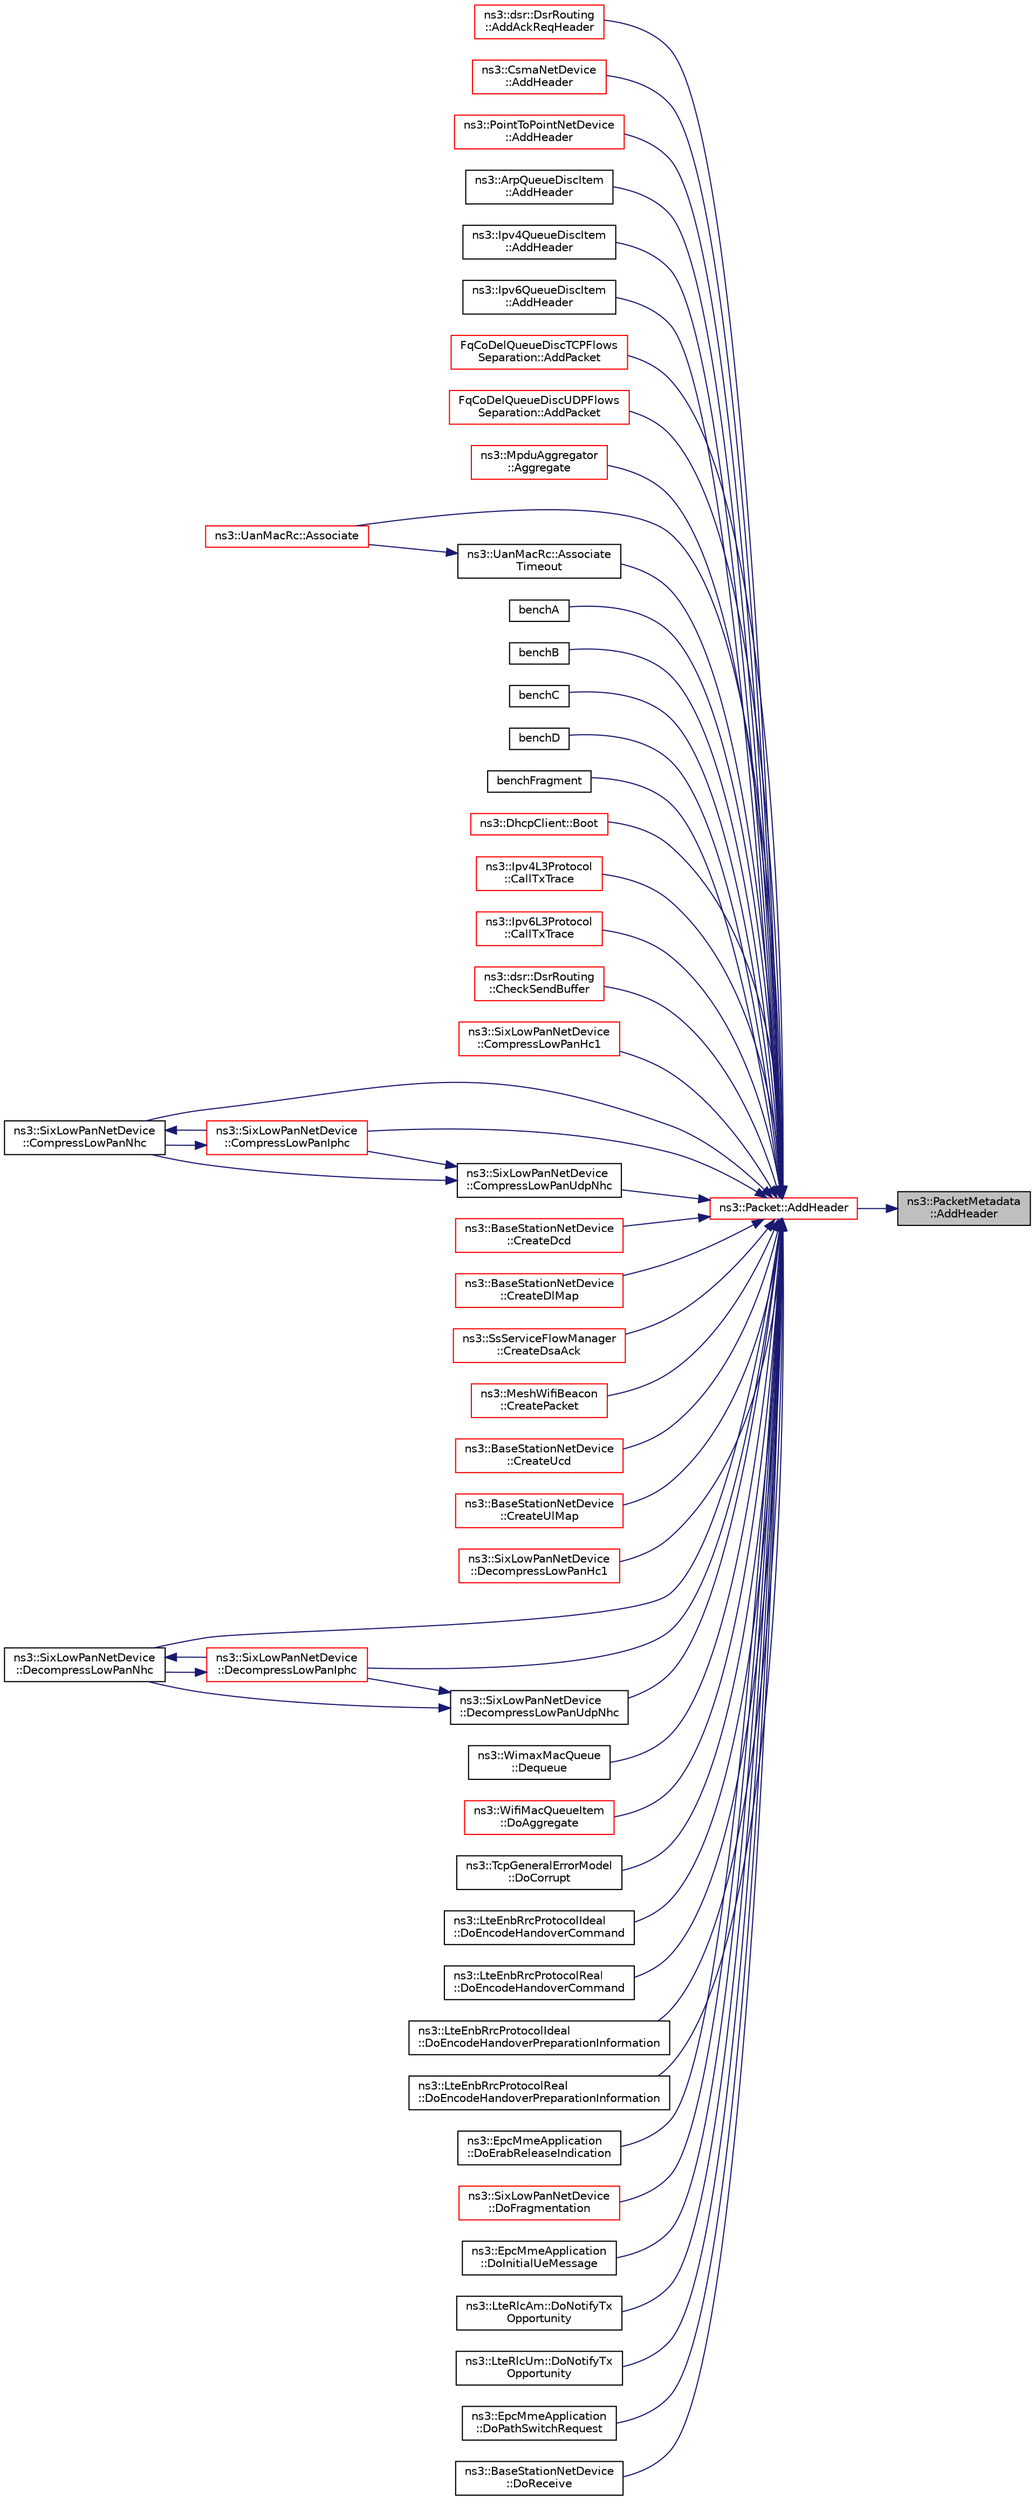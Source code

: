digraph "ns3::PacketMetadata::AddHeader"
{
 // LATEX_PDF_SIZE
  edge [fontname="Helvetica",fontsize="10",labelfontname="Helvetica",labelfontsize="10"];
  node [fontname="Helvetica",fontsize="10",shape=record];
  rankdir="RL";
  Node1 [label="ns3::PacketMetadata\l::AddHeader",height=0.2,width=0.4,color="black", fillcolor="grey75", style="filled", fontcolor="black",tooltip="Add an header."];
  Node1 -> Node2 [dir="back",color="midnightblue",fontsize="10",style="solid",fontname="Helvetica"];
  Node2 [label="ns3::Packet::AddHeader",height=0.2,width=0.4,color="red", fillcolor="white", style="filled",URL="$classns3_1_1_packet.html#a465108c595a0bc592095cbcab1832ed8",tooltip="Add header to this packet."];
  Node2 -> Node3 [dir="back",color="midnightblue",fontsize="10",style="solid",fontname="Helvetica"];
  Node3 [label="ns3::dsr::DsrRouting\l::AddAckReqHeader",height=0.2,width=0.4,color="red", fillcolor="white", style="filled",URL="$classns3_1_1dsr_1_1_dsr_routing.html#a8ce910f1c56dc238ff98117c784c4541",tooltip="This function is called to add ack request header for network acknowledgement."];
  Node2 -> Node26 [dir="back",color="midnightblue",fontsize="10",style="solid",fontname="Helvetica"];
  Node26 [label="ns3::CsmaNetDevice\l::AddHeader",height=0.2,width=0.4,color="red", fillcolor="white", style="filled",URL="$classns3_1_1_csma_net_device.html#a736bf6ce5851ace677f8fc693a92855c",tooltip="Adds the necessary headers and trailers to a packet of data in order to respect the packet type."];
  Node2 -> Node29 [dir="back",color="midnightblue",fontsize="10",style="solid",fontname="Helvetica"];
  Node29 [label="ns3::PointToPointNetDevice\l::AddHeader",height=0.2,width=0.4,color="red", fillcolor="white", style="filled",URL="$classns3_1_1_point_to_point_net_device.html#a041de407f1f7fac39ba2c961f857fedb",tooltip="Adds the necessary headers and trailers to a packet of data in order to respect the protocol implemen..."];
  Node2 -> Node31 [dir="back",color="midnightblue",fontsize="10",style="solid",fontname="Helvetica"];
  Node31 [label="ns3::ArpQueueDiscItem\l::AddHeader",height=0.2,width=0.4,color="black", fillcolor="white", style="filled",URL="$classns3_1_1_arp_queue_disc_item.html#a7bf1c37bc6b9af40c9fe16bfb4a92fcc",tooltip="Add the header to the packet."];
  Node2 -> Node32 [dir="back",color="midnightblue",fontsize="10",style="solid",fontname="Helvetica"];
  Node32 [label="ns3::Ipv4QueueDiscItem\l::AddHeader",height=0.2,width=0.4,color="black", fillcolor="white", style="filled",URL="$classns3_1_1_ipv4_queue_disc_item.html#a935709924d746dddbdc4d82e7a4a751d",tooltip="Add the header to the packet."];
  Node2 -> Node33 [dir="back",color="midnightblue",fontsize="10",style="solid",fontname="Helvetica"];
  Node33 [label="ns3::Ipv6QueueDiscItem\l::AddHeader",height=0.2,width=0.4,color="black", fillcolor="white", style="filled",URL="$classns3_1_1_ipv6_queue_disc_item.html#a265d5b2e270107d4a243b0af10f01ac7",tooltip="Add the header to the packet."];
  Node2 -> Node34 [dir="back",color="midnightblue",fontsize="10",style="solid",fontname="Helvetica"];
  Node34 [label="FqCoDelQueueDiscTCPFlows\lSeparation::AddPacket",height=0.2,width=0.4,color="red", fillcolor="white", style="filled",URL="$class_fq_co_del_queue_disc_t_c_p_flows_separation.html#ae3d3e59d786d4cc53a9140ac1a870a4b",tooltip=" "];
  Node2 -> Node36 [dir="back",color="midnightblue",fontsize="10",style="solid",fontname="Helvetica"];
  Node36 [label="FqCoDelQueueDiscUDPFlows\lSeparation::AddPacket",height=0.2,width=0.4,color="red", fillcolor="white", style="filled",URL="$class_fq_co_del_queue_disc_u_d_p_flows_separation.html#a632c0fbc4d46616fedb0b9ab9f75e769",tooltip=" "];
  Node2 -> Node38 [dir="back",color="midnightblue",fontsize="10",style="solid",fontname="Helvetica"];
  Node38 [label="ns3::MpduAggregator\l::Aggregate",height=0.2,width=0.4,color="red", fillcolor="white", style="filled",URL="$classns3_1_1_mpdu_aggregator.html#a8e4e158ca23bbd3141f8c584dcb7a5dc",tooltip="Aggregate an MPDU to an A-MPDU."];
  Node2 -> Node72 [dir="back",color="midnightblue",fontsize="10",style="solid",fontname="Helvetica"];
  Node72 [label="ns3::UanMacRc::Associate",height=0.2,width=0.4,color="red", fillcolor="white", style="filled",URL="$classns3_1_1_uan_mac_rc.html#ad0c89fbba2f362b7915cd33809cbad14",tooltip="Associate with a gateway by sending the first GWPING."];
  Node2 -> Node74 [dir="back",color="midnightblue",fontsize="10",style="solid",fontname="Helvetica"];
  Node74 [label="ns3::UanMacRc::Associate\lTimeout",height=0.2,width=0.4,color="black", fillcolor="white", style="filled",URL="$classns3_1_1_uan_mac_rc.html#af23682ff6db736c6a2c9eceae8252cd2",tooltip="Periodically retry association."];
  Node74 -> Node72 [dir="back",color="midnightblue",fontsize="10",style="solid",fontname="Helvetica"];
  Node2 -> Node75 [dir="back",color="midnightblue",fontsize="10",style="solid",fontname="Helvetica"];
  Node75 [label="benchA",height=0.2,width=0.4,color="black", fillcolor="white", style="filled",URL="$bench-packets_8cc.html#a8dec890013c3163ad1ef5504b69c6649",tooltip=" "];
  Node2 -> Node76 [dir="back",color="midnightblue",fontsize="10",style="solid",fontname="Helvetica"];
  Node76 [label="benchB",height=0.2,width=0.4,color="black", fillcolor="white", style="filled",URL="$bench-packets_8cc.html#a23d31548f9c46cb96e61b348dd0866f4",tooltip=" "];
  Node2 -> Node77 [dir="back",color="midnightblue",fontsize="10",style="solid",fontname="Helvetica"];
  Node77 [label="benchC",height=0.2,width=0.4,color="black", fillcolor="white", style="filled",URL="$bench-packets_8cc.html#a5613722f6b404b5eab9952d35cb27aea",tooltip=" "];
  Node2 -> Node78 [dir="back",color="midnightblue",fontsize="10",style="solid",fontname="Helvetica"];
  Node78 [label="benchD",height=0.2,width=0.4,color="black", fillcolor="white", style="filled",URL="$bench-packets_8cc.html#a634d9ba79419175aa50058585770b0b6",tooltip=" "];
  Node2 -> Node79 [dir="back",color="midnightblue",fontsize="10",style="solid",fontname="Helvetica"];
  Node79 [label="benchFragment",height=0.2,width=0.4,color="black", fillcolor="white", style="filled",URL="$bench-packets_8cc.html#a6cabc7d91c4117351e595e4bb94b141d",tooltip=" "];
  Node2 -> Node80 [dir="back",color="midnightblue",fontsize="10",style="solid",fontname="Helvetica"];
  Node80 [label="ns3::DhcpClient::Boot",height=0.2,width=0.4,color="red", fillcolor="white", style="filled",URL="$classns3_1_1_dhcp_client.html#a722283f15dedcb758b71d9846867e16e",tooltip="Sends DHCP DISCOVER and changes the client state to WAIT_OFFER."];
  Node2 -> Node89 [dir="back",color="midnightblue",fontsize="10",style="solid",fontname="Helvetica"];
  Node89 [label="ns3::Ipv4L3Protocol\l::CallTxTrace",height=0.2,width=0.4,color="red", fillcolor="white", style="filled",URL="$classns3_1_1_ipv4_l3_protocol.html#a04cbb7540c6f22a2870f118715b6a703",tooltip="Make a copy of the packet, add the header and invoke the TX trace callback."];
  Node2 -> Node102 [dir="back",color="midnightblue",fontsize="10",style="solid",fontname="Helvetica"];
  Node102 [label="ns3::Ipv6L3Protocol\l::CallTxTrace",height=0.2,width=0.4,color="red", fillcolor="white", style="filled",URL="$classns3_1_1_ipv6_l3_protocol.html#a40e29e34a97639ad1caad6b64e732454",tooltip="Make a copy of the packet, add the header and invoke the TX trace callback."];
  Node2 -> Node5 [dir="back",color="midnightblue",fontsize="10",style="solid",fontname="Helvetica"];
  Node5 [label="ns3::dsr::DsrRouting\l::CheckSendBuffer",height=0.2,width=0.4,color="red", fillcolor="white", style="filled",URL="$classns3_1_1dsr_1_1_dsr_routing.html#a03ace9023e9fe58434dc004123c7d9e0",tooltip="Check the send buffer of packets with route when send buffer timer expire."];
  Node2 -> Node112 [dir="back",color="midnightblue",fontsize="10",style="solid",fontname="Helvetica"];
  Node112 [label="ns3::SixLowPanNetDevice\l::CompressLowPanHc1",height=0.2,width=0.4,color="red", fillcolor="white", style="filled",URL="$classns3_1_1_six_low_pan_net_device.html#a0e1957fbfb793cd011b4b3f89c550b8f",tooltip="Compress the headers according to HC1 compression."];
  Node2 -> Node116 [dir="back",color="midnightblue",fontsize="10",style="solid",fontname="Helvetica"];
  Node116 [label="ns3::SixLowPanNetDevice\l::CompressLowPanIphc",height=0.2,width=0.4,color="red", fillcolor="white", style="filled",URL="$classns3_1_1_six_low_pan_net_device.html#a67bf1501ba018d90c5bdb442371a3722",tooltip="Compress the headers according to IPHC compression."];
  Node116 -> Node117 [dir="back",color="midnightblue",fontsize="10",style="solid",fontname="Helvetica"];
  Node117 [label="ns3::SixLowPanNetDevice\l::CompressLowPanNhc",height=0.2,width=0.4,color="black", fillcolor="white", style="filled",URL="$classns3_1_1_six_low_pan_net_device.html#a41d34fd1612e7e6911614fadfef6ab67",tooltip="Compress the headers according to NHC compression."];
  Node117 -> Node116 [dir="back",color="midnightblue",fontsize="10",style="solid",fontname="Helvetica"];
  Node2 -> Node117 [dir="back",color="midnightblue",fontsize="10",style="solid",fontname="Helvetica"];
  Node2 -> Node118 [dir="back",color="midnightblue",fontsize="10",style="solid",fontname="Helvetica"];
  Node118 [label="ns3::SixLowPanNetDevice\l::CompressLowPanUdpNhc",height=0.2,width=0.4,color="black", fillcolor="white", style="filled",URL="$classns3_1_1_six_low_pan_net_device.html#aa163cb1c6e2c82e208692f9bae9b5189",tooltip="Compress the headers according to NHC compression."];
  Node118 -> Node116 [dir="back",color="midnightblue",fontsize="10",style="solid",fontname="Helvetica"];
  Node118 -> Node117 [dir="back",color="midnightblue",fontsize="10",style="solid",fontname="Helvetica"];
  Node2 -> Node119 [dir="back",color="midnightblue",fontsize="10",style="solid",fontname="Helvetica"];
  Node119 [label="ns3::BaseStationNetDevice\l::CreateDcd",height=0.2,width=0.4,color="red", fillcolor="white", style="filled",URL="$classns3_1_1_base_station_net_device.html#a4228fe5a44d28453e2a1188ac4d31e8d",tooltip="Create DCD."];
  Node2 -> Node129 [dir="back",color="midnightblue",fontsize="10",style="solid",fontname="Helvetica"];
  Node129 [label="ns3::BaseStationNetDevice\l::CreateDlMap",height=0.2,width=0.4,color="red", fillcolor="white", style="filled",URL="$classns3_1_1_base_station_net_device.html#ab03962233fca4f8e6581c87ce34b8170",tooltip="Create DL map."];
  Node2 -> Node130 [dir="back",color="midnightblue",fontsize="10",style="solid",fontname="Helvetica"];
  Node130 [label="ns3::SsServiceFlowManager\l::CreateDsaAck",height=0.2,width=0.4,color="red", fillcolor="white", style="filled",URL="$classns3_1_1_ss_service_flow_manager.html#aa1284d53599ef6f1c4ba3f7dd3ac8f09",tooltip="Create DSA ack."];
  Node2 -> Node132 [dir="back",color="midnightblue",fontsize="10",style="solid",fontname="Helvetica"];
  Node132 [label="ns3::MeshWifiBeacon\l::CreatePacket",height=0.2,width=0.4,color="red", fillcolor="white", style="filled",URL="$classns3_1_1_mesh_wifi_beacon.html#a826279378f1756d0f201bae17bbdae90",tooltip="Create frame = { beacon header + all information elements sorted by ElementId () }."];
  Node2 -> Node137 [dir="back",color="midnightblue",fontsize="10",style="solid",fontname="Helvetica"];
  Node137 [label="ns3::BaseStationNetDevice\l::CreateUcd",height=0.2,width=0.4,color="red", fillcolor="white", style="filled",URL="$classns3_1_1_base_station_net_device.html#abdd5d28aac407818503b3ffae29bd1de",tooltip="Create UCD."];
  Node2 -> Node138 [dir="back",color="midnightblue",fontsize="10",style="solid",fontname="Helvetica"];
  Node138 [label="ns3::BaseStationNetDevice\l::CreateUlMap",height=0.2,width=0.4,color="red", fillcolor="white", style="filled",URL="$classns3_1_1_base_station_net_device.html#a73d0eb6a57169fc627126d2e37de9f20",tooltip="Create UL map."];
  Node2 -> Node139 [dir="back",color="midnightblue",fontsize="10",style="solid",fontname="Helvetica"];
  Node139 [label="ns3::SixLowPanNetDevice\l::DecompressLowPanHc1",height=0.2,width=0.4,color="red", fillcolor="white", style="filled",URL="$classns3_1_1_six_low_pan_net_device.html#a649ef9717609424699311ea61c8e3fc8",tooltip="Decompress the headers according to HC1 compression."];
  Node2 -> Node143 [dir="back",color="midnightblue",fontsize="10",style="solid",fontname="Helvetica"];
  Node143 [label="ns3::SixLowPanNetDevice\l::DecompressLowPanIphc",height=0.2,width=0.4,color="red", fillcolor="white", style="filled",URL="$classns3_1_1_six_low_pan_net_device.html#ae861be68db1b554cc3e5ea5e263b12ed",tooltip="Decompress the headers according to IPHC compression."];
  Node143 -> Node144 [dir="back",color="midnightblue",fontsize="10",style="solid",fontname="Helvetica"];
  Node144 [label="ns3::SixLowPanNetDevice\l::DecompressLowPanNhc",height=0.2,width=0.4,color="black", fillcolor="white", style="filled",URL="$classns3_1_1_six_low_pan_net_device.html#af69701425fa2e02ab4a7fdcd1db99cc8",tooltip="Decompress the headers according to NHC compression."];
  Node144 -> Node143 [dir="back",color="midnightblue",fontsize="10",style="solid",fontname="Helvetica"];
  Node2 -> Node144 [dir="back",color="midnightblue",fontsize="10",style="solid",fontname="Helvetica"];
  Node2 -> Node145 [dir="back",color="midnightblue",fontsize="10",style="solid",fontname="Helvetica"];
  Node145 [label="ns3::SixLowPanNetDevice\l::DecompressLowPanUdpNhc",height=0.2,width=0.4,color="black", fillcolor="white", style="filled",URL="$classns3_1_1_six_low_pan_net_device.html#a0b31fbe0bdc3a4dd59b9f7426aec8ed8",tooltip="Decompress the headers according to NHC compression."];
  Node145 -> Node143 [dir="back",color="midnightblue",fontsize="10",style="solid",fontname="Helvetica"];
  Node145 -> Node144 [dir="back",color="midnightblue",fontsize="10",style="solid",fontname="Helvetica"];
  Node2 -> Node146 [dir="back",color="midnightblue",fontsize="10",style="solid",fontname="Helvetica"];
  Node146 [label="ns3::WimaxMacQueue\l::Dequeue",height=0.2,width=0.4,color="black", fillcolor="white", style="filled",URL="$classns3_1_1_wimax_mac_queue.html#a4043c5bb643fbac159a09d19a6e4bb7b",tooltip="Dequeue a packet of type packetType from the queue."];
  Node2 -> Node147 [dir="back",color="midnightblue",fontsize="10",style="solid",fontname="Helvetica"];
  Node147 [label="ns3::WifiMacQueueItem\l::DoAggregate",height=0.2,width=0.4,color="red", fillcolor="white", style="filled",URL="$classns3_1_1_wifi_mac_queue_item.html#a6000ff915d70a940ac16fa35ee2fe933",tooltip="Aggregate the MSDU contained in the given MPDU to this MPDU (thus constituting an A-MSDU)."];
  Node2 -> Node149 [dir="back",color="midnightblue",fontsize="10",style="solid",fontname="Helvetica"];
  Node149 [label="ns3::TcpGeneralErrorModel\l::DoCorrupt",height=0.2,width=0.4,color="black", fillcolor="white", style="filled",URL="$classns3_1_1_tcp_general_error_model.html#a45cf0b37801164078eb0643dfe388468",tooltip="Corrupt a packet according to the specified model."];
  Node2 -> Node150 [dir="back",color="midnightblue",fontsize="10",style="solid",fontname="Helvetica"];
  Node150 [label="ns3::LteEnbRrcProtocolIdeal\l::DoEncodeHandoverCommand",height=0.2,width=0.4,color="black", fillcolor="white", style="filled",URL="$classns3_1_1_lte_enb_rrc_protocol_ideal.html#aeb517ca9c04eeb7c2a7aecf22e49557f",tooltip="Encode handover command function."];
  Node2 -> Node151 [dir="back",color="midnightblue",fontsize="10",style="solid",fontname="Helvetica"];
  Node151 [label="ns3::LteEnbRrcProtocolReal\l::DoEncodeHandoverCommand",height=0.2,width=0.4,color="black", fillcolor="white", style="filled",URL="$classns3_1_1_lte_enb_rrc_protocol_real.html#a94a7341d7b0af2399ceb99a9af8ff9e6",tooltip="Encode handover command function."];
  Node2 -> Node152 [dir="back",color="midnightblue",fontsize="10",style="solid",fontname="Helvetica"];
  Node152 [label="ns3::LteEnbRrcProtocolIdeal\l::DoEncodeHandoverPreparationInformation",height=0.2,width=0.4,color="black", fillcolor="white", style="filled",URL="$classns3_1_1_lte_enb_rrc_protocol_ideal.html#a9c87a6df78ca2e278e703b60a8baf0a9",tooltip="Encode handover preparation information function."];
  Node2 -> Node153 [dir="back",color="midnightblue",fontsize="10",style="solid",fontname="Helvetica"];
  Node153 [label="ns3::LteEnbRrcProtocolReal\l::DoEncodeHandoverPreparationInformation",height=0.2,width=0.4,color="black", fillcolor="white", style="filled",URL="$classns3_1_1_lte_enb_rrc_protocol_real.html#ab7f715c87f35d6d5b84c75b272a532d8",tooltip="Encode handover preparation information function."];
  Node2 -> Node154 [dir="back",color="midnightblue",fontsize="10",style="solid",fontname="Helvetica"];
  Node154 [label="ns3::EpcMmeApplication\l::DoErabReleaseIndication",height=0.2,width=0.4,color="black", fillcolor="white", style="filled",URL="$classns3_1_1_epc_mme_application.html#a5e2d4778b2dad47b52cffee327f39968",tooltip="Process ERAB Release Indication received from an eNB."];
  Node2 -> Node155 [dir="back",color="midnightblue",fontsize="10",style="solid",fontname="Helvetica"];
  Node155 [label="ns3::SixLowPanNetDevice\l::DoFragmentation",height=0.2,width=0.4,color="red", fillcolor="white", style="filled",URL="$classns3_1_1_six_low_pan_net_device.html#a88e96024b9eb0c0184c9c1ef26e3aa16",tooltip="Performs a packet fragmentation."];
  Node2 -> Node156 [dir="back",color="midnightblue",fontsize="10",style="solid",fontname="Helvetica"];
  Node156 [label="ns3::EpcMmeApplication\l::DoInitialUeMessage",height=0.2,width=0.4,color="black", fillcolor="white", style="filled",URL="$classns3_1_1_epc_mme_application.html#a550a2feeb9c3395569cce3ae0cabaec6",tooltip="Process the S1 Initial UE Message received from an eNB."];
  Node2 -> Node157 [dir="back",color="midnightblue",fontsize="10",style="solid",fontname="Helvetica"];
  Node157 [label="ns3::LteRlcAm::DoNotifyTx\lOpportunity",height=0.2,width=0.4,color="black", fillcolor="white", style="filled",URL="$classns3_1_1_lte_rlc_am.html#a529666294956659251df1e79ffd3fca5",tooltip="MAC SAP."];
  Node2 -> Node158 [dir="back",color="midnightblue",fontsize="10",style="solid",fontname="Helvetica"];
  Node158 [label="ns3::LteRlcUm::DoNotifyTx\lOpportunity",height=0.2,width=0.4,color="black", fillcolor="white", style="filled",URL="$classns3_1_1_lte_rlc_um.html#a8d744cea1946d4fe5ecaaf867e51d19a",tooltip="MAC SAP."];
  Node2 -> Node159 [dir="back",color="midnightblue",fontsize="10",style="solid",fontname="Helvetica"];
  Node159 [label="ns3::EpcMmeApplication\l::DoPathSwitchRequest",height=0.2,width=0.4,color="black", fillcolor="white", style="filled",URL="$classns3_1_1_epc_mme_application.html#a0b9c14b91de59dc84c25d2bb08e75f6d",tooltip="Process the S1 Path Switch Request received from an eNB."];
  Node2 -> Node160 [dir="back",color="midnightblue",fontsize="10",style="solid",fontname="Helvetica"];
  Node160 [label="ns3::BaseStationNetDevice\l::DoReceive",height=0.2,width=0.4,color="black", fillcolor="white", style="filled",URL="$classns3_1_1_base_station_net_device.html#a0a6bf3deb17ab1adde07a1ed62875067",tooltip="Receive packet."];
}
